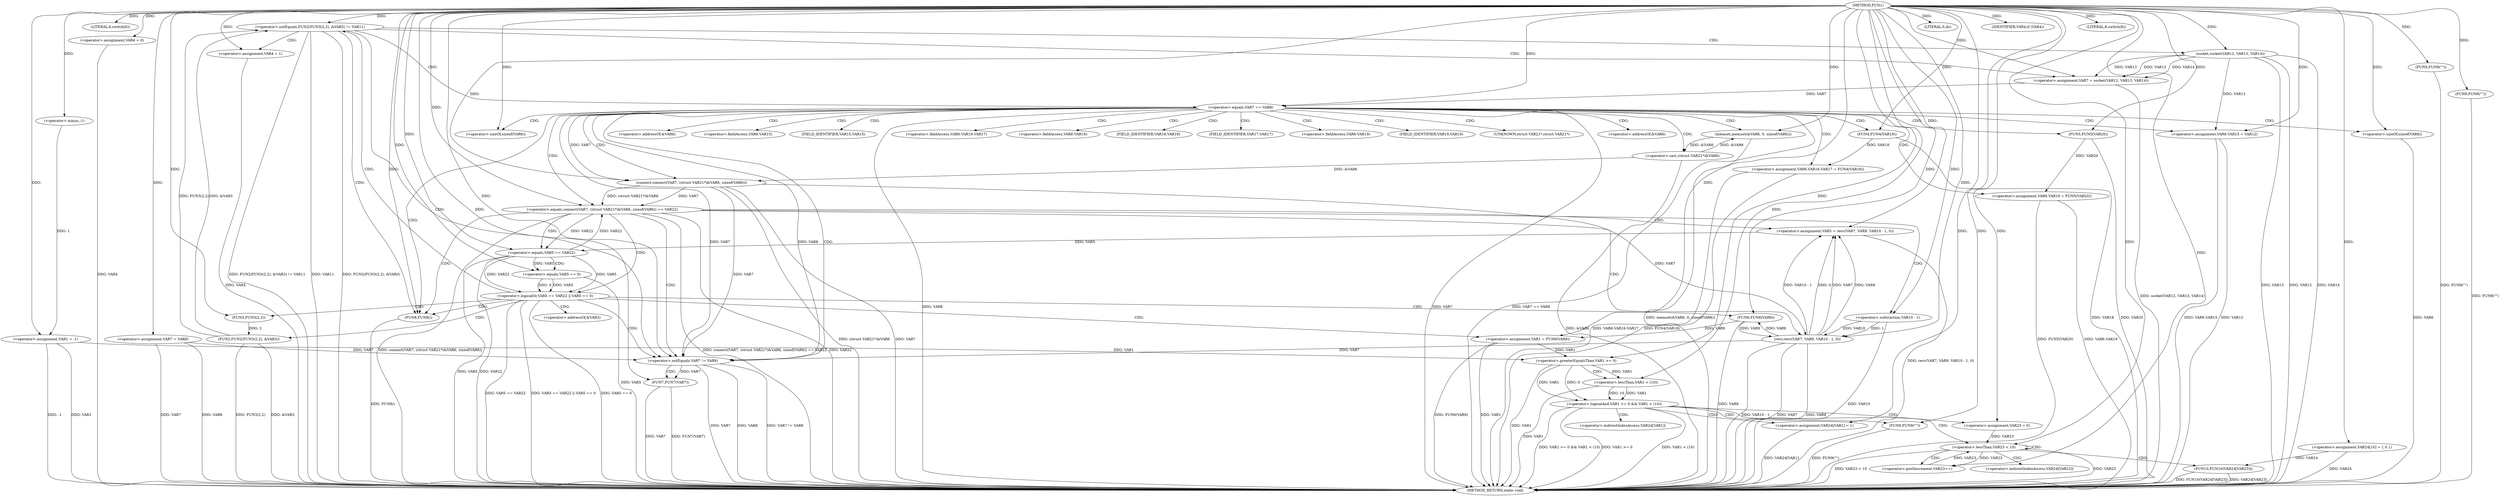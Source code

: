 digraph FUN1 {  
"1000100" [label = "(METHOD,FUN1)" ]
"1000276" [label = "(METHOD_RETURN,static void)" ]
"1000103" [label = "(<operator>.assignment,VAR1 = -1)" ]
"1000105" [label = "(<operator>.minus,-1)" ]
"1000108" [label = "(LITERAL,6,switch(6))" ]
"1000114" [label = "(<operator>.assignment,VAR4 = 0)" ]
"1000120" [label = "(<operator>.assignment,VAR7 = VAR8)" ]
"1000127" [label = "(<operator>.notEquals,FUN2(FUN3(2,2), &VAR3) != VAR11)" ]
"1000128" [label = "(FUN2,FUN2(FUN3(2,2), &VAR3))" ]
"1000129" [label = "(FUN3,FUN3(2,2))" ]
"1000137" [label = "(<operator>.assignment,VAR4 = 1)" ]
"1000140" [label = "(<operator>.assignment,VAR7 = socket(VAR12, VAR13, VAR14))" ]
"1000142" [label = "(socket,socket(VAR12, VAR13, VAR14))" ]
"1000147" [label = "(<operator>.equals,VAR7 == VAR8)" ]
"1000152" [label = "(memset,memset(&VAR6, 0, sizeof(VAR6)))" ]
"1000156" [label = "(<operator>.sizeOf,sizeof(VAR6))" ]
"1000158" [label = "(<operator>.assignment,VAR6.VAR15 = VAR12)" ]
"1000163" [label = "(<operator>.assignment,VAR6.VAR16.VAR17 = FUN4(VAR18))" ]
"1000169" [label = "(FUN4,FUN4(VAR18))" ]
"1000171" [label = "(<operator>.assignment,VAR6.VAR19 = FUN5(VAR20))" ]
"1000175" [label = "(FUN5,FUN5(VAR20))" ]
"1000178" [label = "(<operator>.equals,connect(VAR7, (struct VAR21*)&VAR6, sizeof(VAR6)) == VAR22)" ]
"1000179" [label = "(connect,connect(VAR7, (struct VAR21*)&VAR6, sizeof(VAR6)))" ]
"1000181" [label = "(<operator>.cast,(struct VAR21*)&VAR6)" ]
"1000185" [label = "(<operator>.sizeOf,sizeof(VAR6))" ]
"1000190" [label = "(<operator>.assignment,VAR5 = recv(VAR7, VAR9, VAR10 - 1, 0))" ]
"1000192" [label = "(recv,recv(VAR7, VAR9, VAR10 - 1, 0))" ]
"1000195" [label = "(<operator>.subtraction,VAR10 - 1)" ]
"1000200" [label = "(<operator>.logicalOr,VAR5 == VAR22 || VAR5 == 0)" ]
"1000201" [label = "(<operator>.equals,VAR5 == VAR22)" ]
"1000204" [label = "(<operator>.equals,VAR5 == 0)" ]
"1000209" [label = "(<operator>.assignment,VAR1 = FUN6(VAR9))" ]
"1000211" [label = "(FUN6,FUN6(VAR9))" ]
"1000213" [label = "(LITERAL,0,do)" ]
"1000215" [label = "(<operator>.notEquals,VAR7 != VAR8)" ]
"1000219" [label = "(FUN7,FUN7(VAR7))" ]
"1000222" [label = "(IDENTIFIER,VAR4,if (VAR4))" ]
"1000224" [label = "(FUN8,FUN8())" ]
"1000227" [label = "(FUN9,FUN9(\"\"))" ]
"1000231" [label = "(LITERAL,8,switch(8))" ]
"1000234" [label = "(FUN9,FUN9(\"\"))" ]
"1000241" [label = "(<operator>.assignment,VAR24[10] = { 0 })" ]
"1000244" [label = "(<operator>.logicalAnd,VAR1 >= 0 && VAR1 < (10))" ]
"1000245" [label = "(<operator>.greaterEqualsThan,VAR1 >= 0)" ]
"1000248" [label = "(<operator>.lessThan,VAR1 < (10))" ]
"1000252" [label = "(<operator>.assignment,VAR24[VAR1] = 1)" ]
"1000258" [label = "(<operator>.assignment,VAR23 = 0)" ]
"1000261" [label = "(<operator>.lessThan,VAR23 < 10)" ]
"1000264" [label = "(<operator>.postIncrement,VAR23++)" ]
"1000267" [label = "(FUN10,FUN10(VAR24[VAR23]))" ]
"1000273" [label = "(FUN9,FUN9(\"\"))" ]
"1000132" [label = "(<operator>.addressOf,&VAR3)" ]
"1000153" [label = "(<operator>.addressOf,&VAR6)" ]
"1000159" [label = "(<operator>.fieldAccess,VAR6.VAR15)" ]
"1000161" [label = "(FIELD_IDENTIFIER,VAR15,VAR15)" ]
"1000164" [label = "(<operator>.fieldAccess,VAR6.VAR16.VAR17)" ]
"1000165" [label = "(<operator>.fieldAccess,VAR6.VAR16)" ]
"1000167" [label = "(FIELD_IDENTIFIER,VAR16,VAR16)" ]
"1000168" [label = "(FIELD_IDENTIFIER,VAR17,VAR17)" ]
"1000172" [label = "(<operator>.fieldAccess,VAR6.VAR19)" ]
"1000174" [label = "(FIELD_IDENTIFIER,VAR19,VAR19)" ]
"1000182" [label = "(UNKNOWN,struct VAR21*,struct VAR21*)" ]
"1000183" [label = "(<operator>.addressOf,&VAR6)" ]
"1000253" [label = "(<operator>.indirectIndexAccess,VAR24[VAR1])" ]
"1000268" [label = "(<operator>.indirectIndexAccess,VAR24[VAR23])" ]
  "1000209" -> "1000276"  [ label = "DDG: VAR1"] 
  "1000128" -> "1000276"  [ label = "DDG: &VAR3"] 
  "1000179" -> "1000276"  [ label = "DDG: (struct VAR21*)&VAR6"] 
  "1000127" -> "1000276"  [ label = "DDG: FUN2(FUN3(2,2), &VAR3) != VAR11"] 
  "1000273" -> "1000276"  [ label = "DDG: FUN9(\"\")"] 
  "1000178" -> "1000276"  [ label = "DDG: connect(VAR7, (struct VAR21*)&VAR6, sizeof(VAR6)) == VAR22"] 
  "1000244" -> "1000276"  [ label = "DDG: VAR1 < (10)"] 
  "1000158" -> "1000276"  [ label = "DDG: VAR6.VAR15"] 
  "1000163" -> "1000276"  [ label = "DDG: VAR6.VAR16.VAR17"] 
  "1000185" -> "1000276"  [ label = "DDG: VAR6"] 
  "1000171" -> "1000276"  [ label = "DDG: VAR6.VAR19"] 
  "1000178" -> "1000276"  [ label = "DDG: VAR22"] 
  "1000140" -> "1000276"  [ label = "DDG: socket(VAR12, VAR13, VAR14)"] 
  "1000192" -> "1000276"  [ label = "DDG: VAR9"] 
  "1000200" -> "1000276"  [ label = "DDG: VAR5 == VAR22"] 
  "1000227" -> "1000276"  [ label = "DDG: FUN9(\"\")"] 
  "1000252" -> "1000276"  [ label = "DDG: VAR24[VAR1]"] 
  "1000163" -> "1000276"  [ label = "DDG: FUN4(VAR18)"] 
  "1000200" -> "1000276"  [ label = "DDG: VAR5 == VAR22 || VAR5 == 0"] 
  "1000215" -> "1000276"  [ label = "DDG: VAR7"] 
  "1000178" -> "1000276"  [ label = "DDG: connect(VAR7, (struct VAR21*)&VAR6, sizeof(VAR6))"] 
  "1000103" -> "1000276"  [ label = "DDG: VAR1"] 
  "1000103" -> "1000276"  [ label = "DDG: -1"] 
  "1000219" -> "1000276"  [ label = "DDG: FUN7(VAR7)"] 
  "1000215" -> "1000276"  [ label = "DDG: VAR8"] 
  "1000192" -> "1000276"  [ label = "DDG: VAR10 - 1"] 
  "1000152" -> "1000276"  [ label = "DDG: memset(&VAR6, 0, sizeof(VAR6))"] 
  "1000267" -> "1000276"  [ label = "DDG: VAR24[VAR23]"] 
  "1000128" -> "1000276"  [ label = "DDG: FUN3(2,2)"] 
  "1000142" -> "1000276"  [ label = "DDG: VAR13"] 
  "1000267" -> "1000276"  [ label = "DDG: FUN10(VAR24[VAR23])"] 
  "1000127" -> "1000276"  [ label = "DDG: VAR11"] 
  "1000114" -> "1000276"  [ label = "DDG: VAR4"] 
  "1000120" -> "1000276"  [ label = "DDG: VAR7"] 
  "1000179" -> "1000276"  [ label = "DDG: VAR7"] 
  "1000201" -> "1000276"  [ label = "DDG: VAR22"] 
  "1000147" -> "1000276"  [ label = "DDG: VAR8"] 
  "1000147" -> "1000276"  [ label = "DDG: VAR7"] 
  "1000175" -> "1000276"  [ label = "DDG: VAR20"] 
  "1000211" -> "1000276"  [ label = "DDG: VAR9"] 
  "1000261" -> "1000276"  [ label = "DDG: VAR23"] 
  "1000192" -> "1000276"  [ label = "DDG: VAR7"] 
  "1000209" -> "1000276"  [ label = "DDG: FUN6(VAR9)"] 
  "1000234" -> "1000276"  [ label = "DDG: FUN9(\"\")"] 
  "1000142" -> "1000276"  [ label = "DDG: VAR12"] 
  "1000120" -> "1000276"  [ label = "DDG: VAR8"] 
  "1000241" -> "1000276"  [ label = "DDG: VAR24"] 
  "1000142" -> "1000276"  [ label = "DDG: VAR14"] 
  "1000219" -> "1000276"  [ label = "DDG: VAR7"] 
  "1000215" -> "1000276"  [ label = "DDG: VAR7 != VAR8"] 
  "1000244" -> "1000276"  [ label = "DDG: VAR1 >= 0 && VAR1 < (10)"] 
  "1000169" -> "1000276"  [ label = "DDG: VAR18"] 
  "1000261" -> "1000276"  [ label = "DDG: VAR23 < 10"] 
  "1000127" -> "1000276"  [ label = "DDG: FUN2(FUN3(2,2), &VAR3)"] 
  "1000137" -> "1000276"  [ label = "DDG: VAR4"] 
  "1000204" -> "1000276"  [ label = "DDG: VAR5"] 
  "1000244" -> "1000276"  [ label = "DDG: VAR1 >= 0"] 
  "1000195" -> "1000276"  [ label = "DDG: VAR10"] 
  "1000158" -> "1000276"  [ label = "DDG: VAR12"] 
  "1000245" -> "1000276"  [ label = "DDG: VAR1"] 
  "1000147" -> "1000276"  [ label = "DDG: VAR7 == VAR8"] 
  "1000181" -> "1000276"  [ label = "DDG: &VAR6"] 
  "1000190" -> "1000276"  [ label = "DDG: recv(VAR7, VAR9, VAR10 - 1, 0)"] 
  "1000171" -> "1000276"  [ label = "DDG: FUN5(VAR20)"] 
  "1000248" -> "1000276"  [ label = "DDG: VAR1"] 
  "1000224" -> "1000276"  [ label = "DDG: FUN8()"] 
  "1000201" -> "1000276"  [ label = "DDG: VAR5"] 
  "1000200" -> "1000276"  [ label = "DDG: VAR5 == 0"] 
  "1000105" -> "1000103"  [ label = "DDG: 1"] 
  "1000100" -> "1000103"  [ label = "DDG: "] 
  "1000100" -> "1000105"  [ label = "DDG: "] 
  "1000100" -> "1000108"  [ label = "DDG: "] 
  "1000100" -> "1000114"  [ label = "DDG: "] 
  "1000100" -> "1000120"  [ label = "DDG: "] 
  "1000128" -> "1000127"  [ label = "DDG: FUN3(2,2)"] 
  "1000128" -> "1000127"  [ label = "DDG: &VAR3"] 
  "1000129" -> "1000128"  [ label = "DDG: 2"] 
  "1000100" -> "1000129"  [ label = "DDG: "] 
  "1000100" -> "1000127"  [ label = "DDG: "] 
  "1000100" -> "1000137"  [ label = "DDG: "] 
  "1000142" -> "1000140"  [ label = "DDG: VAR12"] 
  "1000142" -> "1000140"  [ label = "DDG: VAR13"] 
  "1000142" -> "1000140"  [ label = "DDG: VAR14"] 
  "1000100" -> "1000140"  [ label = "DDG: "] 
  "1000100" -> "1000142"  [ label = "DDG: "] 
  "1000140" -> "1000147"  [ label = "DDG: VAR7"] 
  "1000100" -> "1000147"  [ label = "DDG: "] 
  "1000181" -> "1000152"  [ label = "DDG: &VAR6"] 
  "1000100" -> "1000152"  [ label = "DDG: "] 
  "1000100" -> "1000156"  [ label = "DDG: "] 
  "1000142" -> "1000158"  [ label = "DDG: VAR12"] 
  "1000100" -> "1000158"  [ label = "DDG: "] 
  "1000169" -> "1000163"  [ label = "DDG: VAR18"] 
  "1000100" -> "1000169"  [ label = "DDG: "] 
  "1000175" -> "1000171"  [ label = "DDG: VAR20"] 
  "1000100" -> "1000175"  [ label = "DDG: "] 
  "1000179" -> "1000178"  [ label = "DDG: VAR7"] 
  "1000179" -> "1000178"  [ label = "DDG: (struct VAR21*)&VAR6"] 
  "1000147" -> "1000179"  [ label = "DDG: VAR7"] 
  "1000100" -> "1000179"  [ label = "DDG: "] 
  "1000181" -> "1000179"  [ label = "DDG: &VAR6"] 
  "1000152" -> "1000181"  [ label = "DDG: &VAR6"] 
  "1000100" -> "1000185"  [ label = "DDG: "] 
  "1000201" -> "1000178"  [ label = "DDG: VAR22"] 
  "1000100" -> "1000178"  [ label = "DDG: "] 
  "1000192" -> "1000190"  [ label = "DDG: VAR7"] 
  "1000192" -> "1000190"  [ label = "DDG: VAR9"] 
  "1000192" -> "1000190"  [ label = "DDG: VAR10 - 1"] 
  "1000192" -> "1000190"  [ label = "DDG: 0"] 
  "1000100" -> "1000190"  [ label = "DDG: "] 
  "1000179" -> "1000192"  [ label = "DDG: VAR7"] 
  "1000100" -> "1000192"  [ label = "DDG: "] 
  "1000211" -> "1000192"  [ label = "DDG: VAR9"] 
  "1000195" -> "1000192"  [ label = "DDG: VAR10"] 
  "1000195" -> "1000192"  [ label = "DDG: 1"] 
  "1000100" -> "1000195"  [ label = "DDG: "] 
  "1000201" -> "1000200"  [ label = "DDG: VAR5"] 
  "1000201" -> "1000200"  [ label = "DDG: VAR22"] 
  "1000190" -> "1000201"  [ label = "DDG: VAR5"] 
  "1000100" -> "1000201"  [ label = "DDG: "] 
  "1000178" -> "1000201"  [ label = "DDG: VAR22"] 
  "1000204" -> "1000200"  [ label = "DDG: VAR5"] 
  "1000204" -> "1000200"  [ label = "DDG: 0"] 
  "1000201" -> "1000204"  [ label = "DDG: VAR5"] 
  "1000100" -> "1000204"  [ label = "DDG: "] 
  "1000211" -> "1000209"  [ label = "DDG: VAR9"] 
  "1000100" -> "1000209"  [ label = "DDG: "] 
  "1000192" -> "1000211"  [ label = "DDG: VAR9"] 
  "1000100" -> "1000211"  [ label = "DDG: "] 
  "1000100" -> "1000213"  [ label = "DDG: "] 
  "1000147" -> "1000215"  [ label = "DDG: VAR7"] 
  "1000192" -> "1000215"  [ label = "DDG: VAR7"] 
  "1000120" -> "1000215"  [ label = "DDG: VAR7"] 
  "1000179" -> "1000215"  [ label = "DDG: VAR7"] 
  "1000100" -> "1000215"  [ label = "DDG: "] 
  "1000147" -> "1000215"  [ label = "DDG: VAR8"] 
  "1000215" -> "1000219"  [ label = "DDG: VAR7"] 
  "1000100" -> "1000219"  [ label = "DDG: "] 
  "1000100" -> "1000222"  [ label = "DDG: "] 
  "1000100" -> "1000224"  [ label = "DDG: "] 
  "1000100" -> "1000227"  [ label = "DDG: "] 
  "1000100" -> "1000231"  [ label = "DDG: "] 
  "1000100" -> "1000234"  [ label = "DDG: "] 
  "1000100" -> "1000241"  [ label = "DDG: "] 
  "1000245" -> "1000244"  [ label = "DDG: VAR1"] 
  "1000245" -> "1000244"  [ label = "DDG: 0"] 
  "1000209" -> "1000245"  [ label = "DDG: VAR1"] 
  "1000103" -> "1000245"  [ label = "DDG: VAR1"] 
  "1000100" -> "1000245"  [ label = "DDG: "] 
  "1000248" -> "1000244"  [ label = "DDG: VAR1"] 
  "1000248" -> "1000244"  [ label = "DDG: 10"] 
  "1000245" -> "1000248"  [ label = "DDG: VAR1"] 
  "1000100" -> "1000248"  [ label = "DDG: "] 
  "1000100" -> "1000252"  [ label = "DDG: "] 
  "1000100" -> "1000258"  [ label = "DDG: "] 
  "1000258" -> "1000261"  [ label = "DDG: VAR23"] 
  "1000264" -> "1000261"  [ label = "DDG: VAR23"] 
  "1000100" -> "1000261"  [ label = "DDG: "] 
  "1000261" -> "1000264"  [ label = "DDG: VAR23"] 
  "1000100" -> "1000264"  [ label = "DDG: "] 
  "1000241" -> "1000267"  [ label = "DDG: VAR24"] 
  "1000100" -> "1000273"  [ label = "DDG: "] 
  "1000127" -> "1000142"  [ label = "CDG: "] 
  "1000127" -> "1000137"  [ label = "CDG: "] 
  "1000127" -> "1000147"  [ label = "CDG: "] 
  "1000127" -> "1000140"  [ label = "CDG: "] 
  "1000127" -> "1000215"  [ label = "CDG: "] 
  "1000127" -> "1000224"  [ label = "CDG: "] 
  "1000147" -> "1000164"  [ label = "CDG: "] 
  "1000147" -> "1000174"  [ label = "CDG: "] 
  "1000147" -> "1000156"  [ label = "CDG: "] 
  "1000147" -> "1000161"  [ label = "CDG: "] 
  "1000147" -> "1000182"  [ label = "CDG: "] 
  "1000147" -> "1000183"  [ label = "CDG: "] 
  "1000147" -> "1000165"  [ label = "CDG: "] 
  "1000147" -> "1000167"  [ label = "CDG: "] 
  "1000147" -> "1000175"  [ label = "CDG: "] 
  "1000147" -> "1000179"  [ label = "CDG: "] 
  "1000147" -> "1000185"  [ label = "CDG: "] 
  "1000147" -> "1000153"  [ label = "CDG: "] 
  "1000147" -> "1000152"  [ label = "CDG: "] 
  "1000147" -> "1000172"  [ label = "CDG: "] 
  "1000147" -> "1000169"  [ label = "CDG: "] 
  "1000147" -> "1000163"  [ label = "CDG: "] 
  "1000147" -> "1000168"  [ label = "CDG: "] 
  "1000147" -> "1000178"  [ label = "CDG: "] 
  "1000147" -> "1000159"  [ label = "CDG: "] 
  "1000147" -> "1000158"  [ label = "CDG: "] 
  "1000147" -> "1000171"  [ label = "CDG: "] 
  "1000147" -> "1000181"  [ label = "CDG: "] 
  "1000147" -> "1000215"  [ label = "CDG: "] 
  "1000147" -> "1000224"  [ label = "CDG: "] 
  "1000178" -> "1000200"  [ label = "CDG: "] 
  "1000178" -> "1000190"  [ label = "CDG: "] 
  "1000178" -> "1000201"  [ label = "CDG: "] 
  "1000178" -> "1000192"  [ label = "CDG: "] 
  "1000178" -> "1000195"  [ label = "CDG: "] 
  "1000178" -> "1000215"  [ label = "CDG: "] 
  "1000178" -> "1000224"  [ label = "CDG: "] 
  "1000200" -> "1000211"  [ label = "CDG: "] 
  "1000200" -> "1000209"  [ label = "CDG: "] 
  "1000200" -> "1000215"  [ label = "CDG: "] 
  "1000200" -> "1000224"  [ label = "CDG: "] 
  "1000200" -> "1000127"  [ label = "CDG: "] 
  "1000200" -> "1000128"  [ label = "CDG: "] 
  "1000200" -> "1000132"  [ label = "CDG: "] 
  "1000200" -> "1000129"  [ label = "CDG: "] 
  "1000201" -> "1000204"  [ label = "CDG: "] 
  "1000215" -> "1000219"  [ label = "CDG: "] 
  "1000244" -> "1000258"  [ label = "CDG: "] 
  "1000244" -> "1000261"  [ label = "CDG: "] 
  "1000244" -> "1000273"  [ label = "CDG: "] 
  "1000244" -> "1000253"  [ label = "CDG: "] 
  "1000244" -> "1000252"  [ label = "CDG: "] 
  "1000245" -> "1000248"  [ label = "CDG: "] 
  "1000261" -> "1000268"  [ label = "CDG: "] 
  "1000261" -> "1000261"  [ label = "CDG: "] 
  "1000261" -> "1000267"  [ label = "CDG: "] 
  "1000261" -> "1000264"  [ label = "CDG: "] 
}
